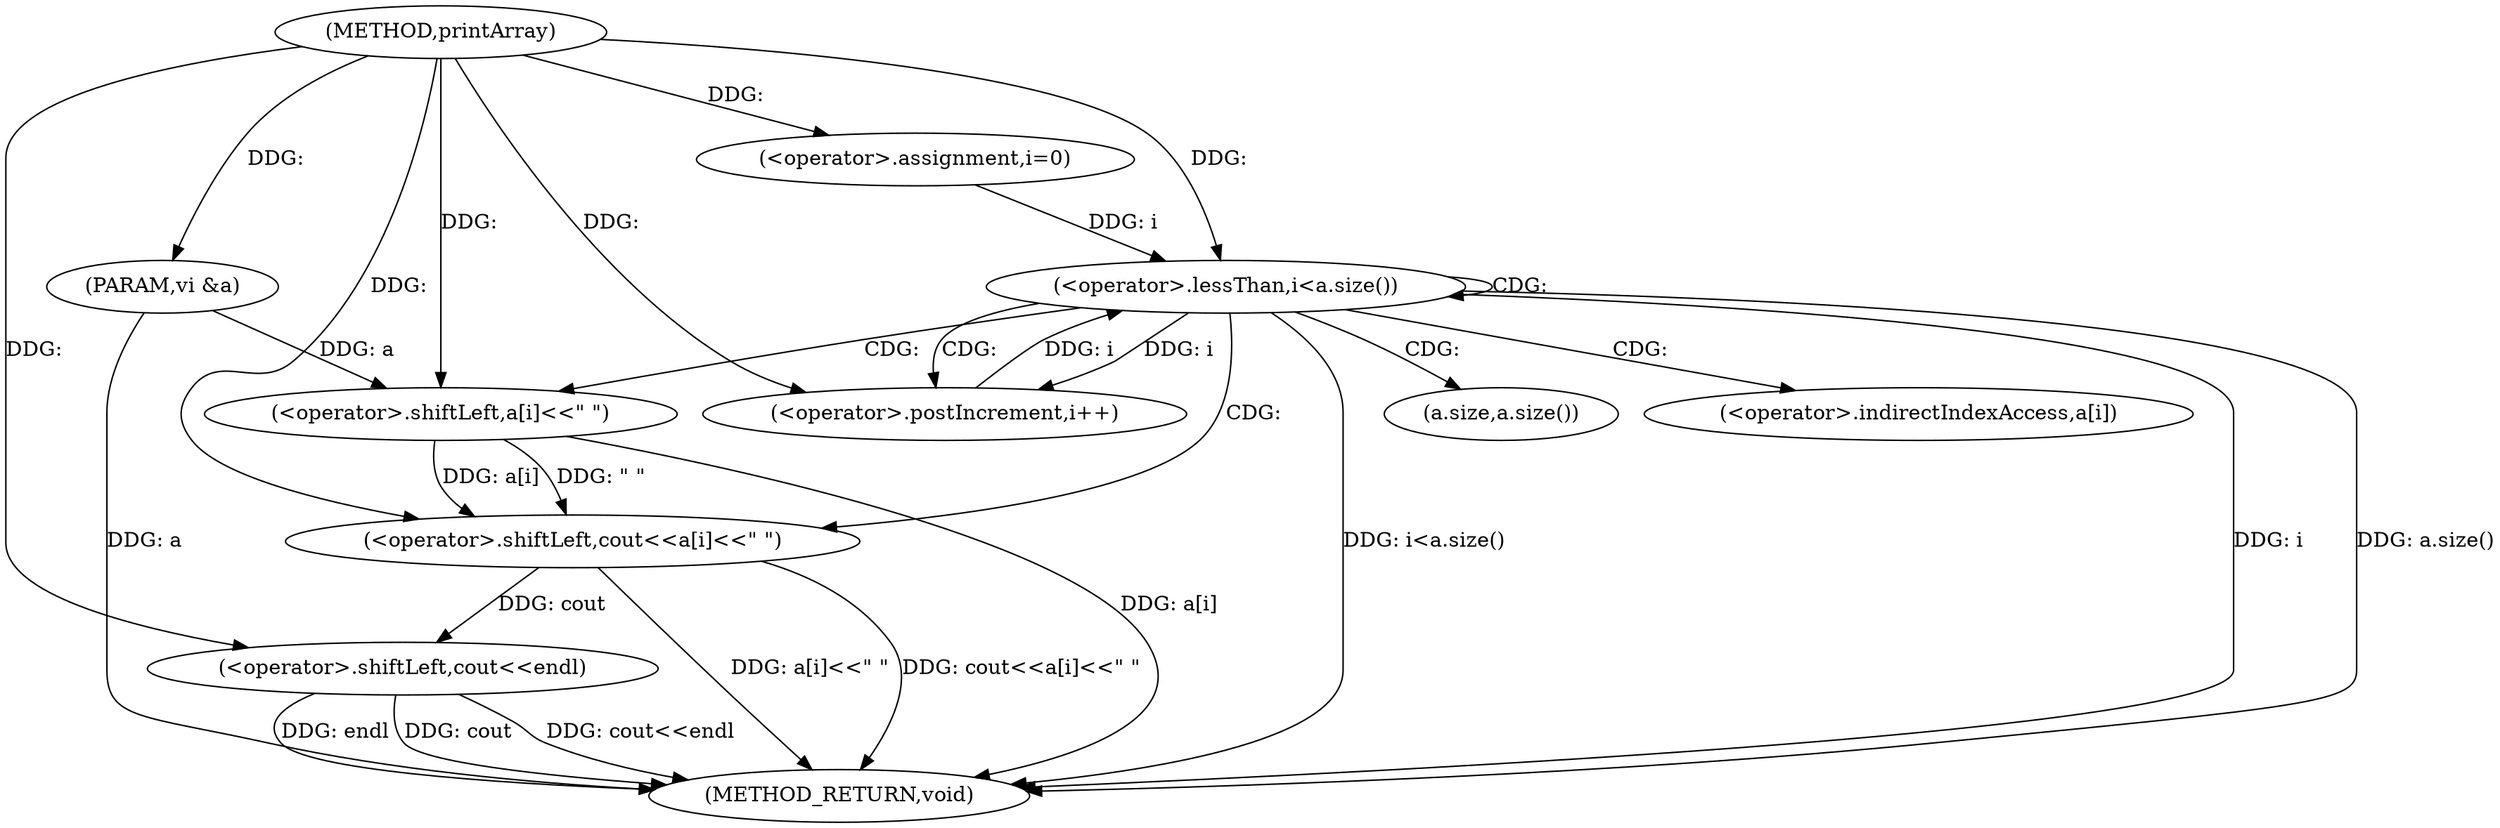 digraph "printArray" {  
"1000531" [label = "(METHOD,printArray)" ]
"1000555" [label = "(METHOD_RETURN,void)" ]
"1000532" [label = "(PARAM,vi &a)" ]
"1000552" [label = "(<operator>.shiftLeft,cout<<endl)" ]
"1000536" [label = "(<operator>.assignment,i=0)" ]
"1000539" [label = "(<operator>.lessThan,i<a.size())" ]
"1000542" [label = "(<operator>.postIncrement,i++)" ]
"1000545" [label = "(<operator>.shiftLeft,cout<<a[i]<<\" \")" ]
"1000547" [label = "(<operator>.shiftLeft,a[i]<<\" \")" ]
"1000541" [label = "(a.size,a.size())" ]
"1000548" [label = "(<operator>.indirectIndexAccess,a[i])" ]
  "1000532" -> "1000555"  [ label = "DDG: a"] 
  "1000539" -> "1000555"  [ label = "DDG: i"] 
  "1000539" -> "1000555"  [ label = "DDG: a.size()"] 
  "1000539" -> "1000555"  [ label = "DDG: i<a.size()"] 
  "1000552" -> "1000555"  [ label = "DDG: cout"] 
  "1000552" -> "1000555"  [ label = "DDG: cout<<endl"] 
  "1000547" -> "1000555"  [ label = "DDG: a[i]"] 
  "1000545" -> "1000555"  [ label = "DDG: a[i]<<\" \""] 
  "1000545" -> "1000555"  [ label = "DDG: cout<<a[i]<<\" \""] 
  "1000552" -> "1000555"  [ label = "DDG: endl"] 
  "1000531" -> "1000532"  [ label = "DDG: "] 
  "1000531" -> "1000536"  [ label = "DDG: "] 
  "1000545" -> "1000552"  [ label = "DDG: cout"] 
  "1000531" -> "1000552"  [ label = "DDG: "] 
  "1000536" -> "1000539"  [ label = "DDG: i"] 
  "1000542" -> "1000539"  [ label = "DDG: i"] 
  "1000531" -> "1000539"  [ label = "DDG: "] 
  "1000539" -> "1000542"  [ label = "DDG: i"] 
  "1000531" -> "1000542"  [ label = "DDG: "] 
  "1000531" -> "1000545"  [ label = "DDG: "] 
  "1000547" -> "1000545"  [ label = "DDG: a[i]"] 
  "1000547" -> "1000545"  [ label = "DDG: \" \""] 
  "1000532" -> "1000547"  [ label = "DDG: a"] 
  "1000531" -> "1000547"  [ label = "DDG: "] 
  "1000539" -> "1000545"  [ label = "CDG: "] 
  "1000539" -> "1000541"  [ label = "CDG: "] 
  "1000539" -> "1000539"  [ label = "CDG: "] 
  "1000539" -> "1000548"  [ label = "CDG: "] 
  "1000539" -> "1000547"  [ label = "CDG: "] 
  "1000539" -> "1000542"  [ label = "CDG: "] 
}
